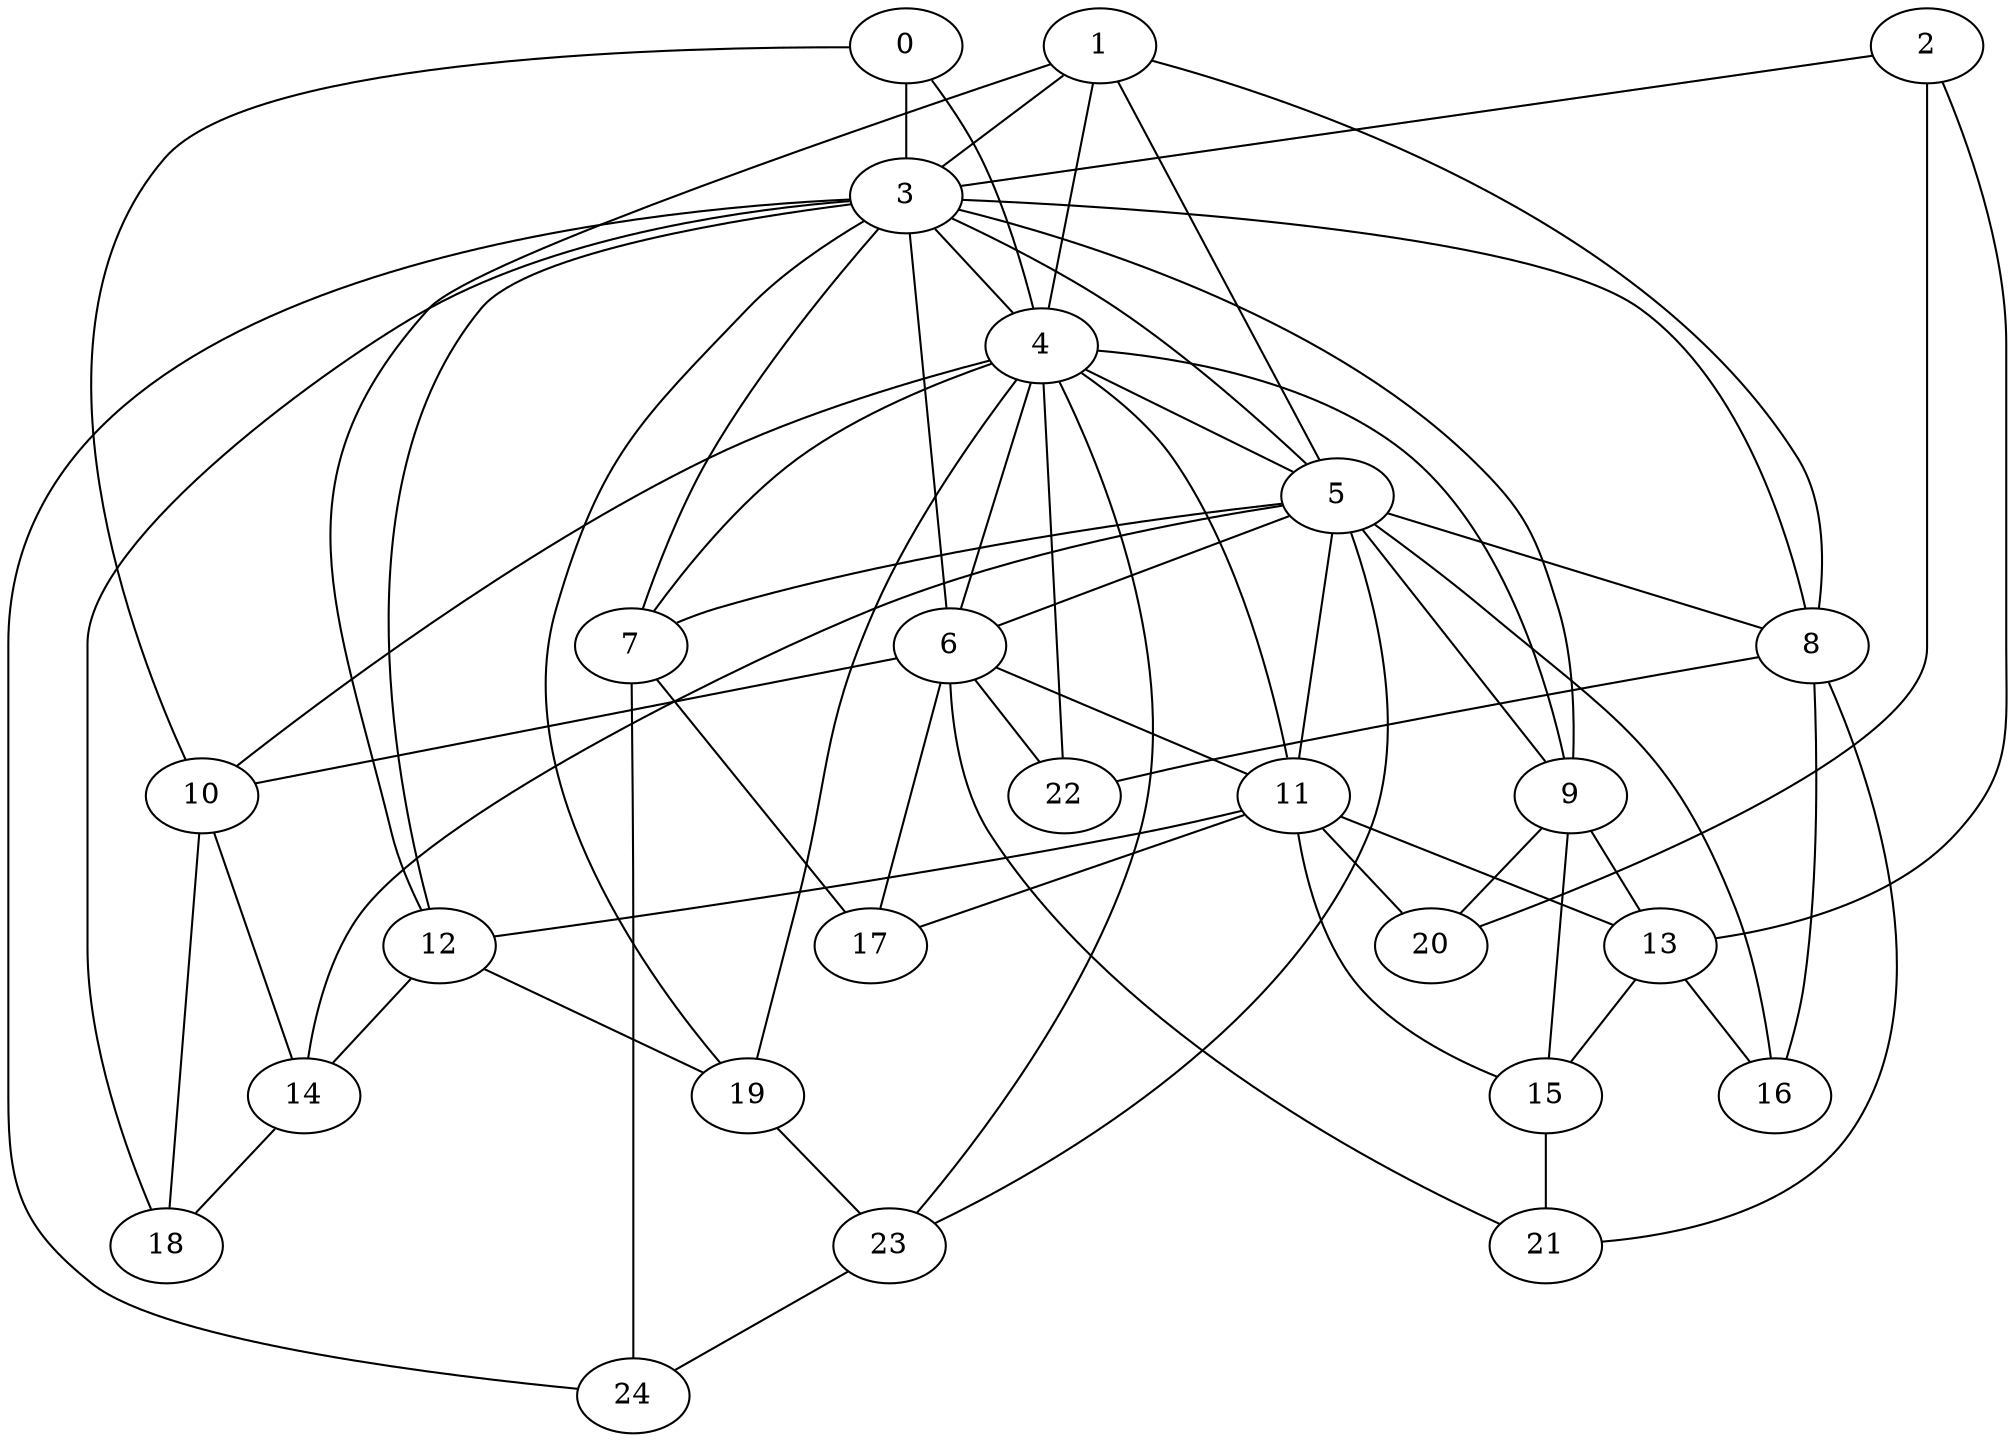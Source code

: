 strict graph "barabasi_albert_graph(25,3)" {
0;
1;
2;
3;
4;
5;
6;
7;
8;
9;
10;
11;
12;
13;
14;
15;
16;
17;
18;
19;
20;
21;
22;
23;
24;
0 -- 10  [is_available=True, prob="0.465618257968"];
0 -- 3  [is_available=True, prob="1.0"];
0 -- 4  [is_available=True, prob="1.0"];
1 -- 8  [is_available=True, prob="0.0251310660205"];
1 -- 12  [is_available=True, prob="0.0115839426935"];
1 -- 3  [is_available=True, prob="0.683175252116"];
1 -- 4  [is_available=True, prob="0.360337544214"];
1 -- 5  [is_available=True, prob="0.237473857345"];
2 -- 3  [is_available=True, prob="0.731676858312"];
2 -- 20  [is_available=True, prob="0.978863638278"];
2 -- 13  [is_available=True, prob="0.76556462622"];
3 -- 4  [is_available=True, prob="0.520092000814"];
3 -- 5  [is_available=True, prob="0.776896692467"];
3 -- 6  [is_available=True, prob="0.0974236056951"];
3 -- 7  [is_available=True, prob="1.0"];
3 -- 8  [is_available=True, prob="0.306172123729"];
3 -- 9  [is_available=True, prob="0.963480479167"];
3 -- 12  [is_available=True, prob="0.477496987624"];
3 -- 18  [is_available=True, prob="0.535322377326"];
3 -- 19  [is_available=True, prob="0.834052918009"];
3 -- 24  [is_available=True, prob="1.0"];
4 -- 5  [is_available=True, prob="0.755398182819"];
4 -- 6  [is_available=True, prob="0.915853977364"];
4 -- 7  [is_available=True, prob="0.822035017485"];
4 -- 9  [is_available=True, prob="0.189683294233"];
4 -- 10  [is_available=True, prob="0.959878819678"];
4 -- 11  [is_available=True, prob="0.0815770953269"];
4 -- 19  [is_available=True, prob="0.392655634262"];
4 -- 22  [is_available=True, prob="0.00384581689305"];
4 -- 23  [is_available=True, prob="0.940914173093"];
5 -- 6  [is_available=True, prob="1.0"];
5 -- 7  [is_available=True, prob="0.0273233896899"];
5 -- 8  [is_available=True, prob="1.0"];
5 -- 9  [is_available=True, prob="0.366999849285"];
5 -- 11  [is_available=True, prob="0.557761946004"];
5 -- 14  [is_available=True, prob="1.0"];
5 -- 16  [is_available=True, prob="0.82149506043"];
5 -- 23  [is_available=True, prob="0.804679483299"];
6 -- 10  [is_available=True, prob="0.374005883318"];
6 -- 11  [is_available=True, prob="0.974744951736"];
6 -- 17  [is_available=True, prob="0.258151684116"];
6 -- 21  [is_available=True, prob="0.0467254586636"];
6 -- 22  [is_available=True, prob="0.303644799439"];
7 -- 24  [is_available=True, prob="0.277867708862"];
7 -- 17  [is_available=True, prob="1.0"];
8 -- 16  [is_available=True, prob="0.108429817344"];
8 -- 21  [is_available=True, prob="1.0"];
8 -- 22  [is_available=True, prob="0.745742370828"];
9 -- 13  [is_available=True, prob="0.927506613397"];
9 -- 15  [is_available=True, prob="0.973749925907"];
9 -- 20  [is_available=True, prob="1.0"];
10 -- 18  [is_available=True, prob="0.898702476577"];
10 -- 14  [is_available=True, prob="0.875170922979"];
11 -- 12  [is_available=True, prob="1.0"];
11 -- 13  [is_available=True, prob="0.197658565712"];
11 -- 15  [is_available=True, prob="0.103290688747"];
11 -- 17  [is_available=True, prob="0.893447749123"];
11 -- 20  [is_available=True, prob="1.0"];
12 -- 14  [is_available=True, prob="0.872744169074"];
12 -- 19  [is_available=True, prob="0.429883738112"];
13 -- 16  [is_available=True, prob="0.86839031525"];
13 -- 15  [is_available=True, prob="0.0990139077665"];
14 -- 18  [is_available=True, prob="0.475892455621"];
15 -- 21  [is_available=True, prob="0.436936192845"];
19 -- 23  [is_available=True, prob="0.690475103459"];
23 -- 24  [is_available=True, prob="0.64019732838"];
}
